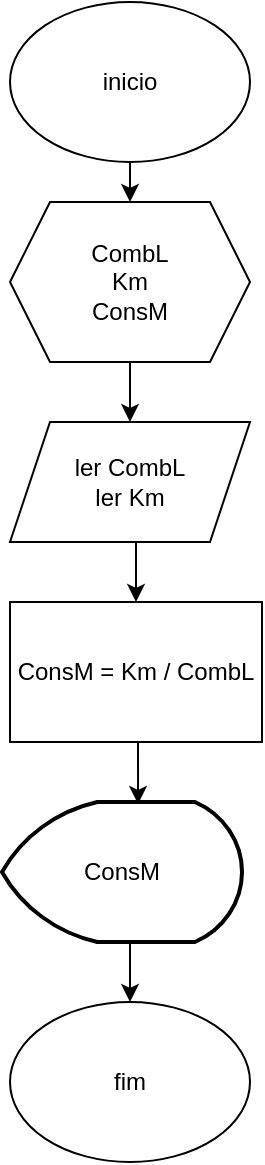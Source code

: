 <mxfile version="24.7.7">
  <diagram name="Página-1" id="GVC7hO63HgW71SjGS97w">
    <mxGraphModel dx="880" dy="482" grid="1" gridSize="10" guides="1" tooltips="1" connect="1" arrows="1" fold="1" page="1" pageScale="1" pageWidth="827" pageHeight="1169" math="0" shadow="0">
      <root>
        <mxCell id="0" />
        <mxCell id="1" parent="0" />
        <mxCell id="y5beqrXCLq72eDog2Nmg-4" style="edgeStyle=orthogonalEdgeStyle;rounded=0;orthogonalLoop=1;jettySize=auto;html=1;exitX=0.5;exitY=1;exitDx=0;exitDy=0;entryX=0.5;entryY=0;entryDx=0;entryDy=0;" edge="1" parent="1" source="y5beqrXCLq72eDog2Nmg-2" target="y5beqrXCLq72eDog2Nmg-3">
          <mxGeometry relative="1" as="geometry" />
        </mxCell>
        <mxCell id="y5beqrXCLq72eDog2Nmg-2" value="inicio" style="ellipse;whiteSpace=wrap;html=1;" vertex="1" parent="1">
          <mxGeometry x="354" y="100" width="120" height="80" as="geometry" />
        </mxCell>
        <mxCell id="y5beqrXCLq72eDog2Nmg-6" style="edgeStyle=orthogonalEdgeStyle;rounded=0;orthogonalLoop=1;jettySize=auto;html=1;exitX=0.5;exitY=1;exitDx=0;exitDy=0;entryX=0.5;entryY=0;entryDx=0;entryDy=0;" edge="1" parent="1" source="y5beqrXCLq72eDog2Nmg-3" target="y5beqrXCLq72eDog2Nmg-5">
          <mxGeometry relative="1" as="geometry" />
        </mxCell>
        <mxCell id="y5beqrXCLq72eDog2Nmg-3" value="CombL&lt;div&gt;Km&lt;/div&gt;&lt;div&gt;ConsM&lt;/div&gt;" style="shape=hexagon;perimeter=hexagonPerimeter2;whiteSpace=wrap;html=1;fixedSize=1;" vertex="1" parent="1">
          <mxGeometry x="354" y="200" width="120" height="80" as="geometry" />
        </mxCell>
        <mxCell id="y5beqrXCLq72eDog2Nmg-9" style="edgeStyle=orthogonalEdgeStyle;rounded=0;orthogonalLoop=1;jettySize=auto;html=1;exitX=0.5;exitY=1;exitDx=0;exitDy=0;entryX=0.5;entryY=0;entryDx=0;entryDy=0;" edge="1" parent="1" source="y5beqrXCLq72eDog2Nmg-5" target="y5beqrXCLq72eDog2Nmg-8">
          <mxGeometry relative="1" as="geometry" />
        </mxCell>
        <mxCell id="y5beqrXCLq72eDog2Nmg-5" value="ler CombL&lt;div&gt;ler Km&lt;/div&gt;" style="shape=parallelogram;perimeter=parallelogramPerimeter;whiteSpace=wrap;html=1;fixedSize=1;" vertex="1" parent="1">
          <mxGeometry x="354" y="310" width="120" height="60" as="geometry" />
        </mxCell>
        <mxCell id="y5beqrXCLq72eDog2Nmg-8" value="ConsM = Km / CombL" style="rounded=0;whiteSpace=wrap;html=1;" vertex="1" parent="1">
          <mxGeometry x="354" y="400" width="126" height="70" as="geometry" />
        </mxCell>
        <mxCell id="y5beqrXCLq72eDog2Nmg-15" style="edgeStyle=orthogonalEdgeStyle;rounded=0;orthogonalLoop=1;jettySize=auto;html=1;exitX=0.5;exitY=1;exitDx=0;exitDy=0;exitPerimeter=0;entryX=0.5;entryY=0;entryDx=0;entryDy=0;" edge="1" parent="1" source="y5beqrXCLq72eDog2Nmg-10" target="y5beqrXCLq72eDog2Nmg-14">
          <mxGeometry relative="1" as="geometry" />
        </mxCell>
        <mxCell id="y5beqrXCLq72eDog2Nmg-10" value="ConsM" style="strokeWidth=2;html=1;shape=mxgraph.flowchart.display;whiteSpace=wrap;" vertex="1" parent="1">
          <mxGeometry x="350" y="500" width="120" height="70" as="geometry" />
        </mxCell>
        <mxCell id="y5beqrXCLq72eDog2Nmg-13" style="edgeStyle=orthogonalEdgeStyle;rounded=0;orthogonalLoop=1;jettySize=auto;html=1;exitX=0.5;exitY=1;exitDx=0;exitDy=0;entryX=0.567;entryY=0.014;entryDx=0;entryDy=0;entryPerimeter=0;" edge="1" parent="1" source="y5beqrXCLq72eDog2Nmg-8" target="y5beqrXCLq72eDog2Nmg-10">
          <mxGeometry relative="1" as="geometry" />
        </mxCell>
        <mxCell id="y5beqrXCLq72eDog2Nmg-14" value="fim" style="ellipse;whiteSpace=wrap;html=1;" vertex="1" parent="1">
          <mxGeometry x="354" y="600" width="120" height="80" as="geometry" />
        </mxCell>
      </root>
    </mxGraphModel>
  </diagram>
</mxfile>
